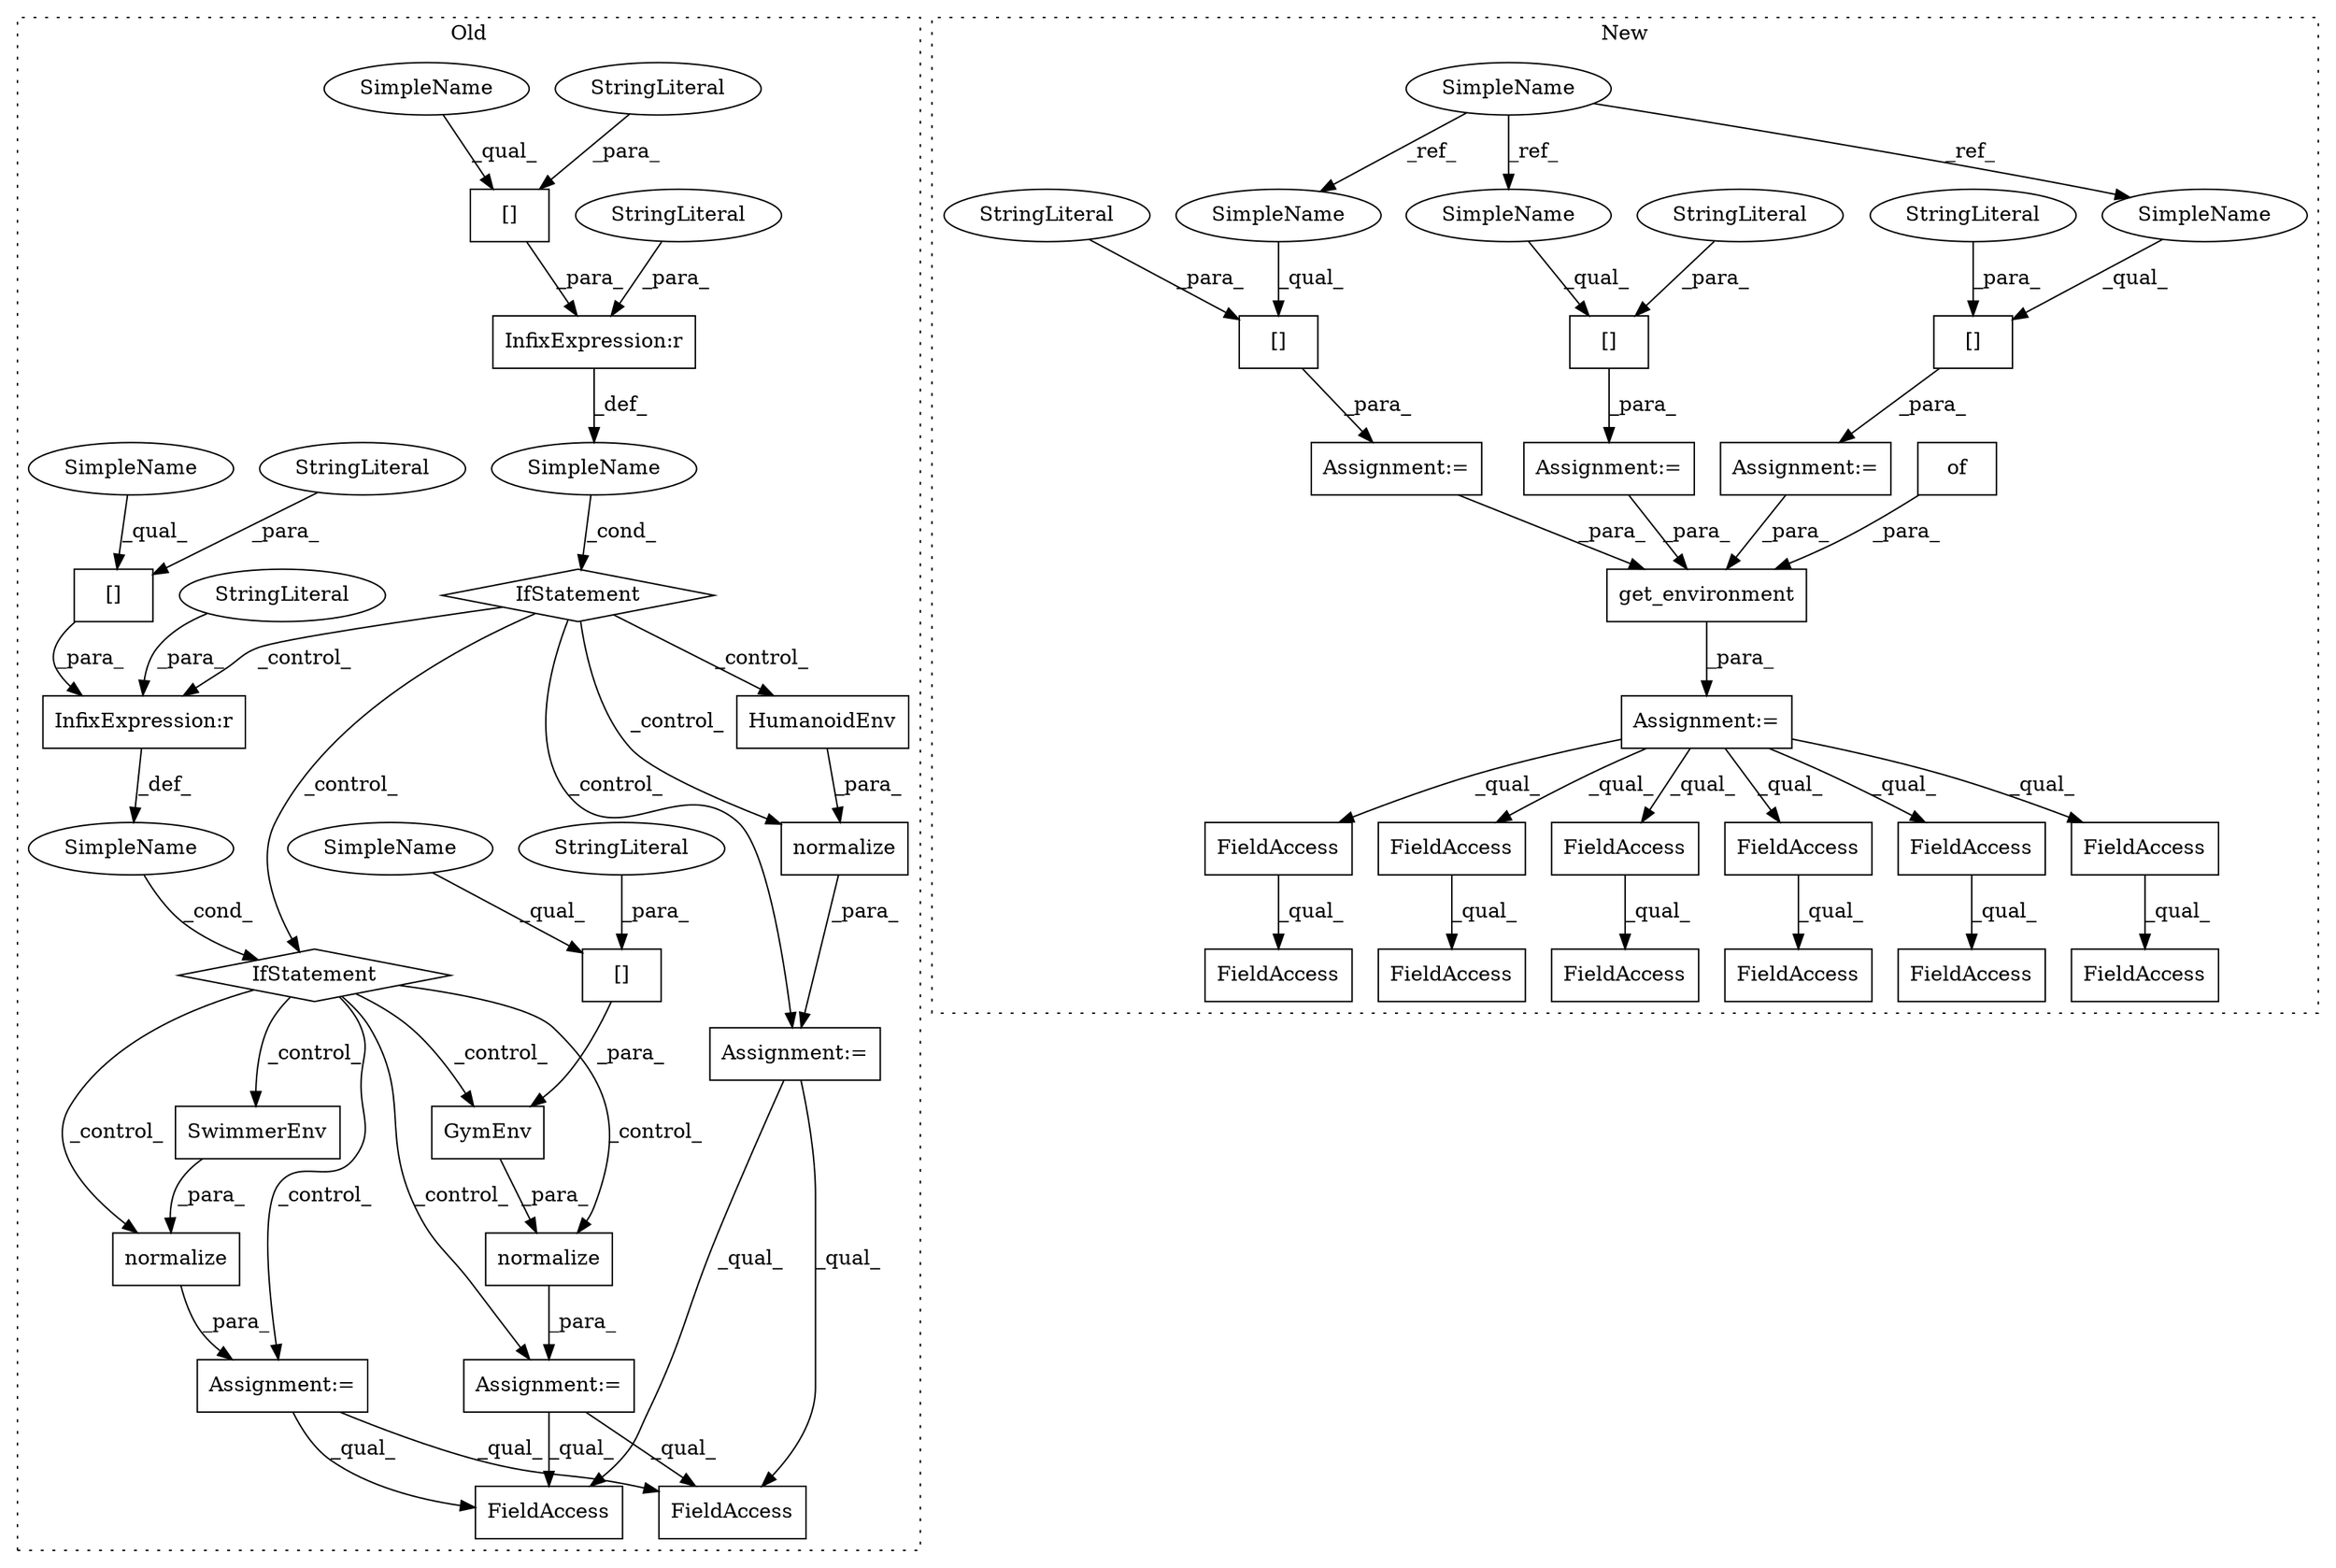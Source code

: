 digraph G {
subgraph cluster0 {
1 [label="SwimmerEnv" a="32" s="3030" l="12" shape="box"];
3 [label="FieldAccess" a="22" s="3527" l="8" shape="box"];
4 [label="SimpleName" a="42" s="" l="" shape="ellipse"];
5 [label="normalize" a="32" s="3020,3042" l="10,1" shape="box"];
6 [label="GymEnv" a="32" s="3168,3194" l="7,1" shape="box"];
7 [label="[]" a="2" s="3175,3193" l="8,1" shape="box"];
8 [label="SimpleName" a="42" s="" l="" shape="ellipse"];
9 [label="StringLiteral" a="45" s="3183" l="10" shape="ellipse"];
10 [label="InfixExpression:r" a="27" s="2888" l="4" shape="box"];
11 [label="[]" a="2" s="2869,2887" l="8,1" shape="box"];
12 [label="StringLiteral" a="45" s="2877" l="10" shape="ellipse"];
13 [label="StringLiteral" a="45" s="2892" l="16" shape="ellipse"];
14 [label="InfixExpression:r" a="27" s="2987" l="4" shape="box"];
15 [label="[]" a="2" s="2968,2986" l="8,1" shape="box"];
16 [label="StringLiteral" a="45" s="2991" l="15" shape="ellipse"];
17 [label="StringLiteral" a="45" s="2976" l="10" shape="ellipse"];
18 [label="HumanoidEnv" a="32" s="2932" l="13" shape="box"];
31 [label="normalize" a="32" s="3158,3195" l="10,1" shape="box"];
32 [label="IfStatement" a="25" s="2964,3006" l="4,2" shape="diamond"];
33 [label="normalize" a="32" s="2922,2945" l="10,1" shape="box"];
34 [label="IfStatement" a="25" s="2865,2908" l="4,2" shape="diamond"];
35 [label="Assignment:=" a="7" s="3157" l="1" shape="box"];
45 [label="Assignment:=" a="7" s="3019" l="1" shape="box"];
47 [label="Assignment:=" a="7" s="2921" l="1" shape="box"];
50 [label="FieldAccess" a="22" s="3590" l="8" shape="box"];
54 [label="SimpleName" a="42" s="3175" l="7" shape="ellipse"];
55 [label="SimpleName" a="42" s="2869" l="7" shape="ellipse"];
56 [label="SimpleName" a="42" s="2968" l="7" shape="ellipse"];
label = "Old";
style="dotted";
}
subgraph cluster1 {
2 [label="of" a="32" s="2569" l="4" shape="box"];
19 [label="FieldAccess" a="22" s="3074" l="16" shape="box"];
20 [label="FieldAccess" a="22" s="3074" l="22" shape="box"];
21 [label="FieldAccess" a="22" s="2630" l="22" shape="box"];
22 [label="FieldAccess" a="22" s="2630" l="16" shape="box"];
23 [label="FieldAccess" a="22" s="2941" l="21" shape="box"];
24 [label="FieldAccess" a="22" s="2941" l="27" shape="box"];
25 [label="FieldAccess" a="22" s="2602" l="21" shape="box"];
26 [label="FieldAccess" a="22" s="2602" l="27" shape="box"];
27 [label="FieldAccess" a="22" s="3046" l="21" shape="box"];
28 [label="FieldAccess" a="22" s="2969" l="22" shape="box"];
29 [label="FieldAccess" a="22" s="3046" l="27" shape="box"];
30 [label="FieldAccess" a="22" s="2969" l="16" shape="box"];
36 [label="Assignment:=" a="7" s="2500" l="1" shape="box"];
37 [label="[]" a="2" s="2501,2517" l="8,1" shape="box"];
38 [label="SimpleName" a="42" s="1924" l="7" shape="ellipse"];
39 [label="[]" a="2" s="2443,2461" l="8,1" shape="box"];
40 [label="StringLiteral" a="45" s="2509" l="8" shape="ellipse"];
41 [label="[]" a="2" s="2473,2487" l="8,1" shape="box"];
42 [label="StringLiteral" a="45" s="2451" l="10" shape="ellipse"];
43 [label="StringLiteral" a="45" s="2481" l="6" shape="ellipse"];
44 [label="Assignment:=" a="7" s="2442" l="1" shape="box"];
46 [label="Assignment:=" a="7" s="2527" l="1" shape="box"];
48 [label="Assignment:=" a="7" s="2472" l="1" shape="box"];
49 [label="get_environment" a="32" s="2528,2573" l="16,1" shape="box"];
51 [label="SimpleName" a="42" s="2473" l="7" shape="ellipse"];
52 [label="SimpleName" a="42" s="2443" l="7" shape="ellipse"];
53 [label="SimpleName" a="42" s="2501" l="7" shape="ellipse"];
label = "New";
style="dotted";
}
1 -> 5 [label="_para_"];
2 -> 49 [label="_para_"];
4 -> 32 [label="_cond_"];
5 -> 45 [label="_para_"];
6 -> 31 [label="_para_"];
7 -> 6 [label="_para_"];
8 -> 34 [label="_cond_"];
9 -> 7 [label="_para_"];
10 -> 8 [label="_def_"];
11 -> 10 [label="_para_"];
12 -> 11 [label="_para_"];
13 -> 10 [label="_para_"];
14 -> 4 [label="_def_"];
15 -> 14 [label="_para_"];
16 -> 14 [label="_para_"];
17 -> 15 [label="_para_"];
18 -> 33 [label="_para_"];
19 -> 20 [label="_qual_"];
22 -> 21 [label="_qual_"];
23 -> 24 [label="_qual_"];
25 -> 26 [label="_qual_"];
27 -> 29 [label="_qual_"];
30 -> 28 [label="_qual_"];
31 -> 35 [label="_para_"];
32 -> 35 [label="_control_"];
32 -> 45 [label="_control_"];
32 -> 1 [label="_control_"];
32 -> 5 [label="_control_"];
32 -> 31 [label="_control_"];
32 -> 6 [label="_control_"];
33 -> 47 [label="_para_"];
34 -> 32 [label="_control_"];
34 -> 33 [label="_control_"];
34 -> 18 [label="_control_"];
34 -> 14 [label="_control_"];
34 -> 47 [label="_control_"];
35 -> 3 [label="_qual_"];
35 -> 50 [label="_qual_"];
36 -> 49 [label="_para_"];
37 -> 36 [label="_para_"];
38 -> 52 [label="_ref_"];
38 -> 53 [label="_ref_"];
38 -> 51 [label="_ref_"];
39 -> 44 [label="_para_"];
40 -> 37 [label="_para_"];
41 -> 48 [label="_para_"];
42 -> 39 [label="_para_"];
43 -> 41 [label="_para_"];
44 -> 49 [label="_para_"];
45 -> 3 [label="_qual_"];
45 -> 50 [label="_qual_"];
46 -> 23 [label="_qual_"];
46 -> 30 [label="_qual_"];
46 -> 25 [label="_qual_"];
46 -> 19 [label="_qual_"];
46 -> 27 [label="_qual_"];
46 -> 22 [label="_qual_"];
47 -> 3 [label="_qual_"];
47 -> 50 [label="_qual_"];
48 -> 49 [label="_para_"];
49 -> 46 [label="_para_"];
51 -> 41 [label="_qual_"];
52 -> 39 [label="_qual_"];
53 -> 37 [label="_qual_"];
54 -> 7 [label="_qual_"];
55 -> 11 [label="_qual_"];
56 -> 15 [label="_qual_"];
}
